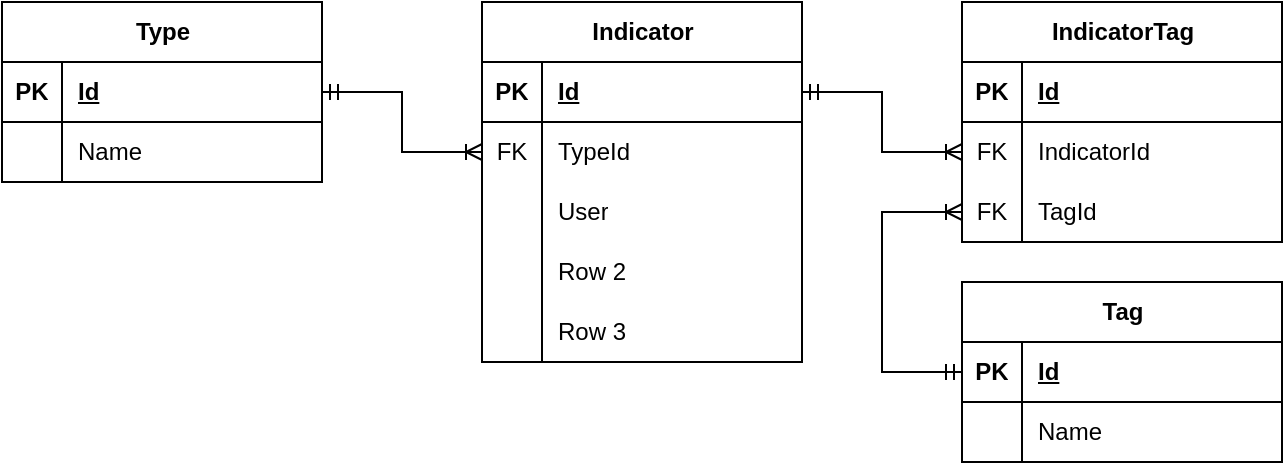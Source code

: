 <mxfile version="26.0.4">
  <diagram id="R2lEEEUBdFMjLlhIrx00" name="Page-1">
    <mxGraphModel dx="955" dy="652" grid="1" gridSize="10" guides="1" tooltips="1" connect="1" arrows="1" fold="1" page="1" pageScale="1" pageWidth="850" pageHeight="1100" math="0" shadow="0" extFonts="Permanent Marker^https://fonts.googleapis.com/css?family=Permanent+Marker">
      <root>
        <mxCell id="0" />
        <mxCell id="1" parent="0" />
        <mxCell id="Iu3YvxXRJIwYCES0s_JD-1" value="Indicator" style="shape=table;startSize=30;container=1;collapsible=1;childLayout=tableLayout;fixedRows=1;rowLines=0;fontStyle=1;align=center;resizeLast=1;html=1;" vertex="1" parent="1">
          <mxGeometry x="280" y="40" width="160" height="180" as="geometry" />
        </mxCell>
        <mxCell id="Iu3YvxXRJIwYCES0s_JD-2" value="" style="shape=tableRow;horizontal=0;startSize=0;swimlaneHead=0;swimlaneBody=0;fillColor=none;collapsible=0;dropTarget=0;points=[[0,0.5],[1,0.5]];portConstraint=eastwest;top=0;left=0;right=0;bottom=1;" vertex="1" parent="Iu3YvxXRJIwYCES0s_JD-1">
          <mxGeometry y="30" width="160" height="30" as="geometry" />
        </mxCell>
        <mxCell id="Iu3YvxXRJIwYCES0s_JD-3" value="PK" style="shape=partialRectangle;connectable=0;fillColor=none;top=0;left=0;bottom=0;right=0;fontStyle=1;overflow=hidden;whiteSpace=wrap;html=1;" vertex="1" parent="Iu3YvxXRJIwYCES0s_JD-2">
          <mxGeometry width="30" height="30" as="geometry">
            <mxRectangle width="30" height="30" as="alternateBounds" />
          </mxGeometry>
        </mxCell>
        <mxCell id="Iu3YvxXRJIwYCES0s_JD-4" value="Id" style="shape=partialRectangle;connectable=0;fillColor=none;top=0;left=0;bottom=0;right=0;align=left;spacingLeft=6;fontStyle=5;overflow=hidden;whiteSpace=wrap;html=1;" vertex="1" parent="Iu3YvxXRJIwYCES0s_JD-2">
          <mxGeometry x="30" width="130" height="30" as="geometry">
            <mxRectangle width="130" height="30" as="alternateBounds" />
          </mxGeometry>
        </mxCell>
        <mxCell id="Iu3YvxXRJIwYCES0s_JD-47" value="" style="shape=tableRow;horizontal=0;startSize=0;swimlaneHead=0;swimlaneBody=0;fillColor=none;collapsible=0;dropTarget=0;points=[[0,0.5],[1,0.5]];portConstraint=eastwest;top=0;left=0;right=0;bottom=0;" vertex="1" parent="Iu3YvxXRJIwYCES0s_JD-1">
          <mxGeometry y="60" width="160" height="30" as="geometry" />
        </mxCell>
        <mxCell id="Iu3YvxXRJIwYCES0s_JD-48" value="FK" style="shape=partialRectangle;connectable=0;fillColor=none;top=0;left=0;bottom=0;right=0;fontStyle=0;overflow=hidden;whiteSpace=wrap;html=1;" vertex="1" parent="Iu3YvxXRJIwYCES0s_JD-47">
          <mxGeometry width="30" height="30" as="geometry">
            <mxRectangle width="30" height="30" as="alternateBounds" />
          </mxGeometry>
        </mxCell>
        <mxCell id="Iu3YvxXRJIwYCES0s_JD-49" value="TypeId" style="shape=partialRectangle;connectable=0;fillColor=none;top=0;left=0;bottom=0;right=0;align=left;spacingLeft=6;fontStyle=0;overflow=hidden;whiteSpace=wrap;html=1;" vertex="1" parent="Iu3YvxXRJIwYCES0s_JD-47">
          <mxGeometry x="30" width="130" height="30" as="geometry">
            <mxRectangle width="130" height="30" as="alternateBounds" />
          </mxGeometry>
        </mxCell>
        <mxCell id="Iu3YvxXRJIwYCES0s_JD-5" value="" style="shape=tableRow;horizontal=0;startSize=0;swimlaneHead=0;swimlaneBody=0;fillColor=none;collapsible=0;dropTarget=0;points=[[0,0.5],[1,0.5]];portConstraint=eastwest;top=0;left=0;right=0;bottom=0;" vertex="1" parent="Iu3YvxXRJIwYCES0s_JD-1">
          <mxGeometry y="90" width="160" height="30" as="geometry" />
        </mxCell>
        <mxCell id="Iu3YvxXRJIwYCES0s_JD-6" value="" style="shape=partialRectangle;connectable=0;fillColor=none;top=0;left=0;bottom=0;right=0;editable=1;overflow=hidden;whiteSpace=wrap;html=1;" vertex="1" parent="Iu3YvxXRJIwYCES0s_JD-5">
          <mxGeometry width="30" height="30" as="geometry">
            <mxRectangle width="30" height="30" as="alternateBounds" />
          </mxGeometry>
        </mxCell>
        <mxCell id="Iu3YvxXRJIwYCES0s_JD-7" value="User" style="shape=partialRectangle;connectable=0;fillColor=none;top=0;left=0;bottom=0;right=0;align=left;spacingLeft=6;overflow=hidden;whiteSpace=wrap;html=1;" vertex="1" parent="Iu3YvxXRJIwYCES0s_JD-5">
          <mxGeometry x="30" width="130" height="30" as="geometry">
            <mxRectangle width="130" height="30" as="alternateBounds" />
          </mxGeometry>
        </mxCell>
        <mxCell id="Iu3YvxXRJIwYCES0s_JD-8" value="" style="shape=tableRow;horizontal=0;startSize=0;swimlaneHead=0;swimlaneBody=0;fillColor=none;collapsible=0;dropTarget=0;points=[[0,0.5],[1,0.5]];portConstraint=eastwest;top=0;left=0;right=0;bottom=0;" vertex="1" parent="Iu3YvxXRJIwYCES0s_JD-1">
          <mxGeometry y="120" width="160" height="30" as="geometry" />
        </mxCell>
        <mxCell id="Iu3YvxXRJIwYCES0s_JD-9" value="" style="shape=partialRectangle;connectable=0;fillColor=none;top=0;left=0;bottom=0;right=0;editable=1;overflow=hidden;whiteSpace=wrap;html=1;" vertex="1" parent="Iu3YvxXRJIwYCES0s_JD-8">
          <mxGeometry width="30" height="30" as="geometry">
            <mxRectangle width="30" height="30" as="alternateBounds" />
          </mxGeometry>
        </mxCell>
        <mxCell id="Iu3YvxXRJIwYCES0s_JD-10" value="Row 2" style="shape=partialRectangle;connectable=0;fillColor=none;top=0;left=0;bottom=0;right=0;align=left;spacingLeft=6;overflow=hidden;whiteSpace=wrap;html=1;" vertex="1" parent="Iu3YvxXRJIwYCES0s_JD-8">
          <mxGeometry x="30" width="130" height="30" as="geometry">
            <mxRectangle width="130" height="30" as="alternateBounds" />
          </mxGeometry>
        </mxCell>
        <mxCell id="Iu3YvxXRJIwYCES0s_JD-11" value="" style="shape=tableRow;horizontal=0;startSize=0;swimlaneHead=0;swimlaneBody=0;fillColor=none;collapsible=0;dropTarget=0;points=[[0,0.5],[1,0.5]];portConstraint=eastwest;top=0;left=0;right=0;bottom=0;" vertex="1" parent="Iu3YvxXRJIwYCES0s_JD-1">
          <mxGeometry y="150" width="160" height="30" as="geometry" />
        </mxCell>
        <mxCell id="Iu3YvxXRJIwYCES0s_JD-12" value="" style="shape=partialRectangle;connectable=0;fillColor=none;top=0;left=0;bottom=0;right=0;editable=1;overflow=hidden;whiteSpace=wrap;html=1;" vertex="1" parent="Iu3YvxXRJIwYCES0s_JD-11">
          <mxGeometry width="30" height="30" as="geometry">
            <mxRectangle width="30" height="30" as="alternateBounds" />
          </mxGeometry>
        </mxCell>
        <mxCell id="Iu3YvxXRJIwYCES0s_JD-13" value="Row 3" style="shape=partialRectangle;connectable=0;fillColor=none;top=0;left=0;bottom=0;right=0;align=left;spacingLeft=6;overflow=hidden;whiteSpace=wrap;html=1;" vertex="1" parent="Iu3YvxXRJIwYCES0s_JD-11">
          <mxGeometry x="30" width="130" height="30" as="geometry">
            <mxRectangle width="130" height="30" as="alternateBounds" />
          </mxGeometry>
        </mxCell>
        <mxCell id="Iu3YvxXRJIwYCES0s_JD-14" value="Type" style="shape=table;startSize=30;container=1;collapsible=1;childLayout=tableLayout;fixedRows=1;rowLines=0;fontStyle=1;align=center;resizeLast=1;html=1;" vertex="1" parent="1">
          <mxGeometry x="40" y="40" width="160" height="90" as="geometry" />
        </mxCell>
        <mxCell id="Iu3YvxXRJIwYCES0s_JD-15" value="" style="shape=tableRow;horizontal=0;startSize=0;swimlaneHead=0;swimlaneBody=0;fillColor=none;collapsible=0;dropTarget=0;points=[[0,0.5],[1,0.5]];portConstraint=eastwest;top=0;left=0;right=0;bottom=1;" vertex="1" parent="Iu3YvxXRJIwYCES0s_JD-14">
          <mxGeometry y="30" width="160" height="30" as="geometry" />
        </mxCell>
        <mxCell id="Iu3YvxXRJIwYCES0s_JD-16" value="PK" style="shape=partialRectangle;connectable=0;fillColor=none;top=0;left=0;bottom=0;right=0;fontStyle=1;overflow=hidden;whiteSpace=wrap;html=1;" vertex="1" parent="Iu3YvxXRJIwYCES0s_JD-15">
          <mxGeometry width="30" height="30" as="geometry">
            <mxRectangle width="30" height="30" as="alternateBounds" />
          </mxGeometry>
        </mxCell>
        <mxCell id="Iu3YvxXRJIwYCES0s_JD-17" value="Id" style="shape=partialRectangle;connectable=0;fillColor=none;top=0;left=0;bottom=0;right=0;align=left;spacingLeft=6;fontStyle=5;overflow=hidden;whiteSpace=wrap;html=1;" vertex="1" parent="Iu3YvxXRJIwYCES0s_JD-15">
          <mxGeometry x="30" width="130" height="30" as="geometry">
            <mxRectangle width="130" height="30" as="alternateBounds" />
          </mxGeometry>
        </mxCell>
        <mxCell id="Iu3YvxXRJIwYCES0s_JD-18" value="" style="shape=tableRow;horizontal=0;startSize=0;swimlaneHead=0;swimlaneBody=0;fillColor=none;collapsible=0;dropTarget=0;points=[[0,0.5],[1,0.5]];portConstraint=eastwest;top=0;left=0;right=0;bottom=0;" vertex="1" parent="Iu3YvxXRJIwYCES0s_JD-14">
          <mxGeometry y="60" width="160" height="30" as="geometry" />
        </mxCell>
        <mxCell id="Iu3YvxXRJIwYCES0s_JD-19" value="" style="shape=partialRectangle;connectable=0;fillColor=none;top=0;left=0;bottom=0;right=0;editable=1;overflow=hidden;whiteSpace=wrap;html=1;" vertex="1" parent="Iu3YvxXRJIwYCES0s_JD-18">
          <mxGeometry width="30" height="30" as="geometry">
            <mxRectangle width="30" height="30" as="alternateBounds" />
          </mxGeometry>
        </mxCell>
        <mxCell id="Iu3YvxXRJIwYCES0s_JD-20" value="Name" style="shape=partialRectangle;connectable=0;fillColor=none;top=0;left=0;bottom=0;right=0;align=left;spacingLeft=6;overflow=hidden;whiteSpace=wrap;html=1;" vertex="1" parent="Iu3YvxXRJIwYCES0s_JD-18">
          <mxGeometry x="30" width="130" height="30" as="geometry">
            <mxRectangle width="130" height="30" as="alternateBounds" />
          </mxGeometry>
        </mxCell>
        <mxCell id="Iu3YvxXRJIwYCES0s_JD-28" value="Tag" style="shape=table;startSize=30;container=1;collapsible=1;childLayout=tableLayout;fixedRows=1;rowLines=0;fontStyle=1;align=center;resizeLast=1;html=1;" vertex="1" parent="1">
          <mxGeometry x="520" y="180" width="160" height="90" as="geometry" />
        </mxCell>
        <mxCell id="Iu3YvxXRJIwYCES0s_JD-29" value="" style="shape=tableRow;horizontal=0;startSize=0;swimlaneHead=0;swimlaneBody=0;fillColor=none;collapsible=0;dropTarget=0;points=[[0,0.5],[1,0.5]];portConstraint=eastwest;top=0;left=0;right=0;bottom=1;" vertex="1" parent="Iu3YvxXRJIwYCES0s_JD-28">
          <mxGeometry y="30" width="160" height="30" as="geometry" />
        </mxCell>
        <mxCell id="Iu3YvxXRJIwYCES0s_JD-30" value="PK" style="shape=partialRectangle;connectable=0;fillColor=none;top=0;left=0;bottom=0;right=0;fontStyle=1;overflow=hidden;whiteSpace=wrap;html=1;" vertex="1" parent="Iu3YvxXRJIwYCES0s_JD-29">
          <mxGeometry width="30" height="30" as="geometry">
            <mxRectangle width="30" height="30" as="alternateBounds" />
          </mxGeometry>
        </mxCell>
        <mxCell id="Iu3YvxXRJIwYCES0s_JD-31" value="Id" style="shape=partialRectangle;connectable=0;fillColor=none;top=0;left=0;bottom=0;right=0;align=left;spacingLeft=6;fontStyle=5;overflow=hidden;whiteSpace=wrap;html=1;" vertex="1" parent="Iu3YvxXRJIwYCES0s_JD-29">
          <mxGeometry x="30" width="130" height="30" as="geometry">
            <mxRectangle width="130" height="30" as="alternateBounds" />
          </mxGeometry>
        </mxCell>
        <mxCell id="Iu3YvxXRJIwYCES0s_JD-32" value="" style="shape=tableRow;horizontal=0;startSize=0;swimlaneHead=0;swimlaneBody=0;fillColor=none;collapsible=0;dropTarget=0;points=[[0,0.5],[1,0.5]];portConstraint=eastwest;top=0;left=0;right=0;bottom=0;" vertex="1" parent="Iu3YvxXRJIwYCES0s_JD-28">
          <mxGeometry y="60" width="160" height="30" as="geometry" />
        </mxCell>
        <mxCell id="Iu3YvxXRJIwYCES0s_JD-33" value="" style="shape=partialRectangle;connectable=0;fillColor=none;top=0;left=0;bottom=0;right=0;editable=1;overflow=hidden;whiteSpace=wrap;html=1;" vertex="1" parent="Iu3YvxXRJIwYCES0s_JD-32">
          <mxGeometry width="30" height="30" as="geometry">
            <mxRectangle width="30" height="30" as="alternateBounds" />
          </mxGeometry>
        </mxCell>
        <mxCell id="Iu3YvxXRJIwYCES0s_JD-34" value="Name" style="shape=partialRectangle;connectable=0;fillColor=none;top=0;left=0;bottom=0;right=0;align=left;spacingLeft=6;overflow=hidden;whiteSpace=wrap;html=1;" vertex="1" parent="Iu3YvxXRJIwYCES0s_JD-32">
          <mxGeometry x="30" width="130" height="30" as="geometry">
            <mxRectangle width="130" height="30" as="alternateBounds" />
          </mxGeometry>
        </mxCell>
        <mxCell id="Iu3YvxXRJIwYCES0s_JD-53" value="" style="edgeStyle=orthogonalEdgeStyle;fontSize=12;html=1;endArrow=ERoneToMany;startArrow=ERmandOne;rounded=0;exitX=1;exitY=0.5;exitDx=0;exitDy=0;entryX=0;entryY=0.5;entryDx=0;entryDy=0;" edge="1" parent="1" source="Iu3YvxXRJIwYCES0s_JD-15" target="Iu3YvxXRJIwYCES0s_JD-47">
          <mxGeometry width="100" height="100" relative="1" as="geometry">
            <mxPoint x="70" y="290" as="sourcePoint" />
            <mxPoint x="170" y="190" as="targetPoint" />
          </mxGeometry>
        </mxCell>
        <mxCell id="Iu3YvxXRJIwYCES0s_JD-54" value="Indicator&lt;span style=&quot;background-color: transparent; color: light-dark(rgb(0, 0, 0), rgb(255, 255, 255));&quot;&gt;Tag&lt;/span&gt;" style="shape=table;startSize=30;container=1;collapsible=1;childLayout=tableLayout;fixedRows=1;rowLines=0;fontStyle=1;align=center;resizeLast=1;html=1;" vertex="1" parent="1">
          <mxGeometry x="520" y="40" width="160" height="120" as="geometry" />
        </mxCell>
        <mxCell id="Iu3YvxXRJIwYCES0s_JD-55" value="" style="shape=tableRow;horizontal=0;startSize=0;swimlaneHead=0;swimlaneBody=0;fillColor=none;collapsible=0;dropTarget=0;points=[[0,0.5],[1,0.5]];portConstraint=eastwest;top=0;left=0;right=0;bottom=1;" vertex="1" parent="Iu3YvxXRJIwYCES0s_JD-54">
          <mxGeometry y="30" width="160" height="30" as="geometry" />
        </mxCell>
        <mxCell id="Iu3YvxXRJIwYCES0s_JD-56" value="PK" style="shape=partialRectangle;connectable=0;fillColor=none;top=0;left=0;bottom=0;right=0;fontStyle=1;overflow=hidden;whiteSpace=wrap;html=1;" vertex="1" parent="Iu3YvxXRJIwYCES0s_JD-55">
          <mxGeometry width="30" height="30" as="geometry">
            <mxRectangle width="30" height="30" as="alternateBounds" />
          </mxGeometry>
        </mxCell>
        <mxCell id="Iu3YvxXRJIwYCES0s_JD-57" value="Id" style="shape=partialRectangle;connectable=0;fillColor=none;top=0;left=0;bottom=0;right=0;align=left;spacingLeft=6;fontStyle=5;overflow=hidden;whiteSpace=wrap;html=1;" vertex="1" parent="Iu3YvxXRJIwYCES0s_JD-55">
          <mxGeometry x="30" width="130" height="30" as="geometry">
            <mxRectangle width="130" height="30" as="alternateBounds" />
          </mxGeometry>
        </mxCell>
        <mxCell id="Iu3YvxXRJIwYCES0s_JD-67" value="" style="shape=tableRow;horizontal=0;startSize=0;swimlaneHead=0;swimlaneBody=0;fillColor=none;collapsible=0;dropTarget=0;points=[[0,0.5],[1,0.5]];portConstraint=eastwest;top=0;left=0;right=0;bottom=0;" vertex="1" parent="Iu3YvxXRJIwYCES0s_JD-54">
          <mxGeometry y="60" width="160" height="30" as="geometry" />
        </mxCell>
        <mxCell id="Iu3YvxXRJIwYCES0s_JD-68" value="FK" style="shape=partialRectangle;connectable=0;fillColor=none;top=0;left=0;bottom=0;right=0;fontStyle=0;overflow=hidden;whiteSpace=wrap;html=1;" vertex="1" parent="Iu3YvxXRJIwYCES0s_JD-67">
          <mxGeometry width="30" height="30" as="geometry">
            <mxRectangle width="30" height="30" as="alternateBounds" />
          </mxGeometry>
        </mxCell>
        <mxCell id="Iu3YvxXRJIwYCES0s_JD-69" value="Indicator&lt;span style=&quot;background-color: transparent; color: light-dark(rgb(0, 0, 0), rgb(255, 255, 255));&quot;&gt;Id&lt;/span&gt;" style="shape=partialRectangle;connectable=0;fillColor=none;top=0;left=0;bottom=0;right=0;align=left;spacingLeft=6;fontStyle=0;overflow=hidden;whiteSpace=wrap;html=1;" vertex="1" parent="Iu3YvxXRJIwYCES0s_JD-67">
          <mxGeometry x="30" width="130" height="30" as="geometry">
            <mxRectangle width="130" height="30" as="alternateBounds" />
          </mxGeometry>
        </mxCell>
        <mxCell id="Iu3YvxXRJIwYCES0s_JD-70" value="" style="shape=tableRow;horizontal=0;startSize=0;swimlaneHead=0;swimlaneBody=0;fillColor=none;collapsible=0;dropTarget=0;points=[[0,0.5],[1,0.5]];portConstraint=eastwest;top=0;left=0;right=0;bottom=0;" vertex="1" parent="Iu3YvxXRJIwYCES0s_JD-54">
          <mxGeometry y="90" width="160" height="30" as="geometry" />
        </mxCell>
        <mxCell id="Iu3YvxXRJIwYCES0s_JD-71" value="FK" style="shape=partialRectangle;connectable=0;fillColor=none;top=0;left=0;bottom=0;right=0;fontStyle=0;overflow=hidden;whiteSpace=wrap;html=1;" vertex="1" parent="Iu3YvxXRJIwYCES0s_JD-70">
          <mxGeometry width="30" height="30" as="geometry">
            <mxRectangle width="30" height="30" as="alternateBounds" />
          </mxGeometry>
        </mxCell>
        <mxCell id="Iu3YvxXRJIwYCES0s_JD-72" value="TagId" style="shape=partialRectangle;connectable=0;fillColor=none;top=0;left=0;bottom=0;right=0;align=left;spacingLeft=6;fontStyle=0;overflow=hidden;whiteSpace=wrap;html=1;" vertex="1" parent="Iu3YvxXRJIwYCES0s_JD-70">
          <mxGeometry x="30" width="130" height="30" as="geometry">
            <mxRectangle width="130" height="30" as="alternateBounds" />
          </mxGeometry>
        </mxCell>
        <mxCell id="Iu3YvxXRJIwYCES0s_JD-73" value="" style="edgeStyle=orthogonalEdgeStyle;fontSize=12;html=1;endArrow=ERoneToMany;startArrow=ERmandOne;rounded=0;exitX=1;exitY=0.5;exitDx=0;exitDy=0;entryX=0;entryY=0.5;entryDx=0;entryDy=0;" edge="1" parent="1" source="Iu3YvxXRJIwYCES0s_JD-2" target="Iu3YvxXRJIwYCES0s_JD-67">
          <mxGeometry width="100" height="100" relative="1" as="geometry">
            <mxPoint x="439.5" y="300" as="sourcePoint" />
            <mxPoint x="519.5" y="330" as="targetPoint" />
          </mxGeometry>
        </mxCell>
        <mxCell id="Iu3YvxXRJIwYCES0s_JD-74" value="" style="edgeStyle=orthogonalEdgeStyle;fontSize=12;html=1;endArrow=ERoneToMany;startArrow=ERmandOne;rounded=0;exitX=0;exitY=0.5;exitDx=0;exitDy=0;entryX=0;entryY=0.5;entryDx=0;entryDy=0;" edge="1" parent="1" source="Iu3YvxXRJIwYCES0s_JD-29" target="Iu3YvxXRJIwYCES0s_JD-70">
          <mxGeometry width="100" height="100" relative="1" as="geometry">
            <mxPoint x="220" y="105" as="sourcePoint" />
            <mxPoint x="300" y="135" as="targetPoint" />
            <Array as="points">
              <mxPoint x="480" y="225" />
              <mxPoint x="480" y="145" />
            </Array>
          </mxGeometry>
        </mxCell>
      </root>
    </mxGraphModel>
  </diagram>
</mxfile>
